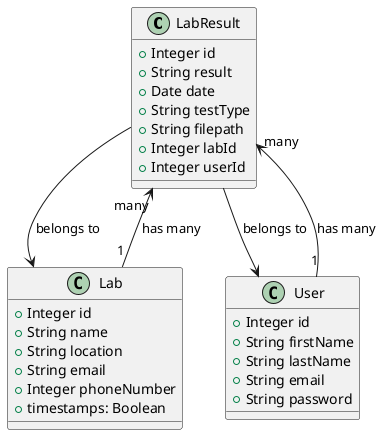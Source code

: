 @startuml
class LabResult {
  +Integer id
  +String result
  +Date date
  +String testType
  +String filepath
  +Integer labId
  +Integer userId
}

class Lab {
  +Integer id
  +String name
  +String location
  +String email
  +Integer phoneNumber
  +timestamps: Boolean
}

class User {
  +Integer id
  +String firstName
  +String lastName
  +String email
  +String password
}

LabResult --> Lab : "belongs to"
LabResult --> User : "belongs to"
User "1" --> "many" LabResult : "has many"
Lab "1" --> "many" LabResult : "has many"

@enduml
